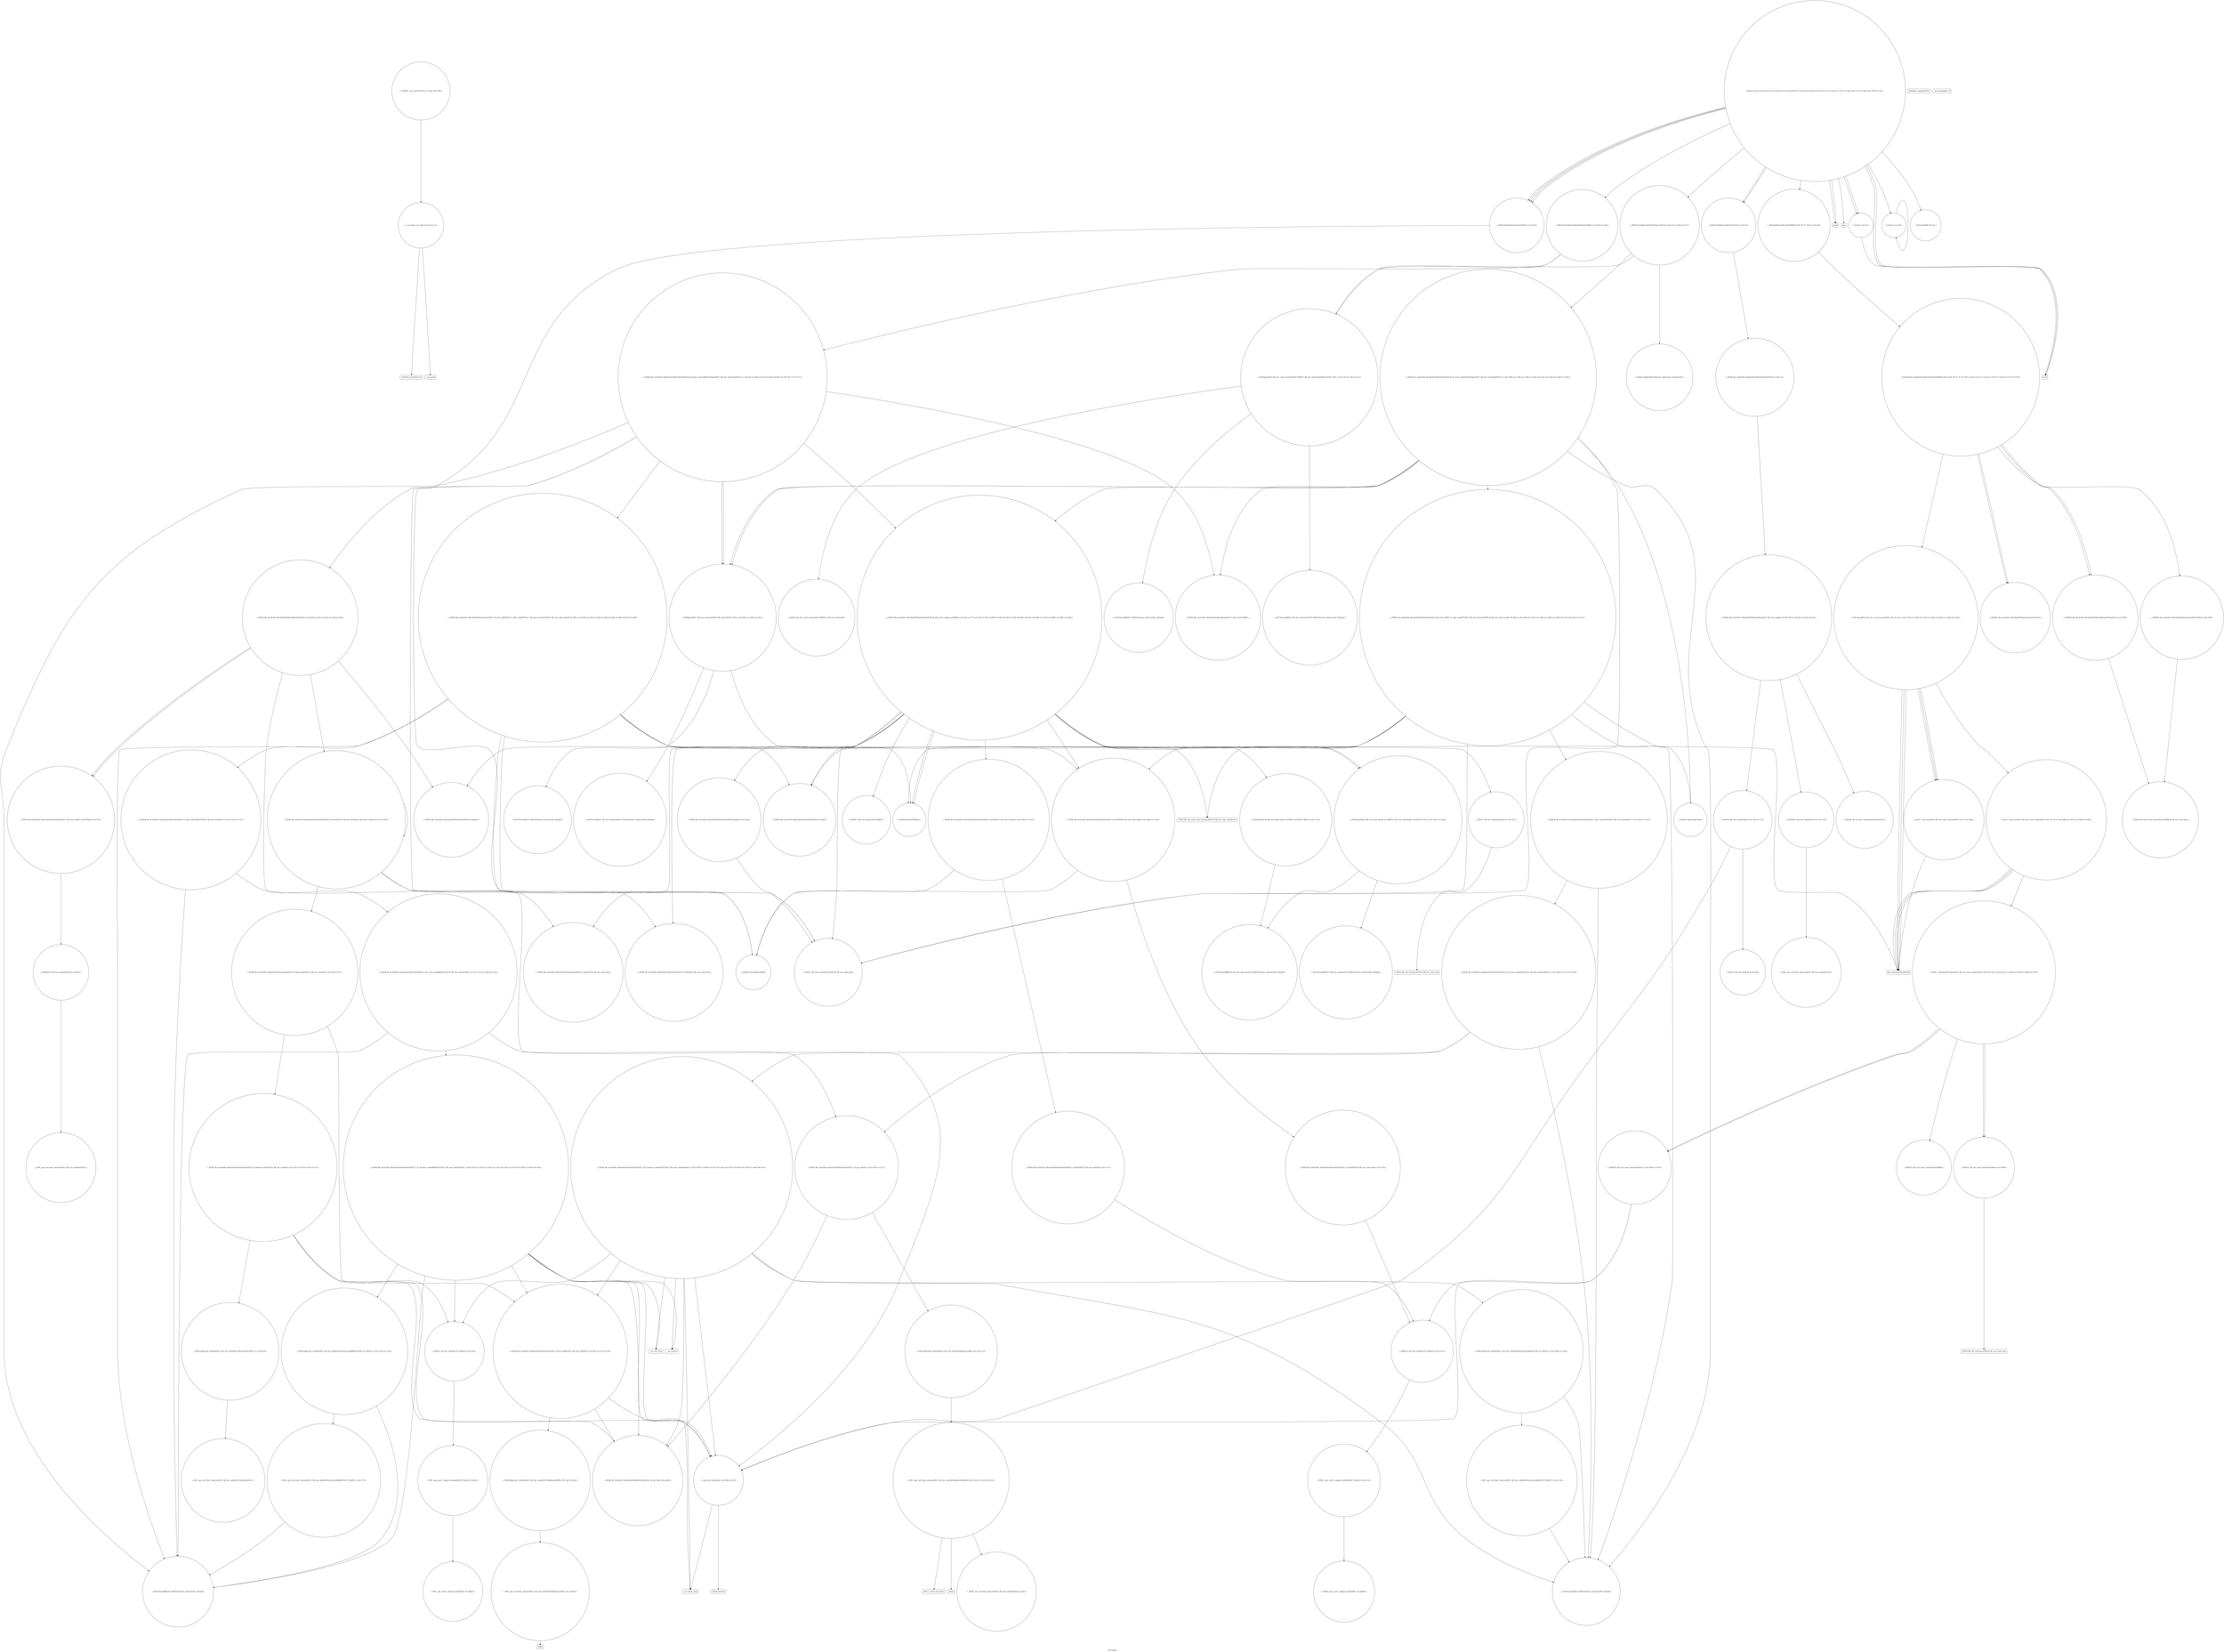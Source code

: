 digraph "Call Graph" {
	label="Call Graph";

	Node0x55bf34836950 [shape=record,shape=circle,label="{__cxx_global_var_init|{<s0>1|<s1>2}}"];
	Node0x55bf34836950:s0 -> Node0x55bf348369d0[color=black];
	Node0x55bf34836950:s1 -> Node0x55bf34a94ea0[color=black];
	Node0x55bf34a98a40 [shape=record,shape=circle,label="{_ZSt7forwardIRSt17_Rb_tree_iteratorIxEEOT_RNSt16remove_referenceIS3_E4typeE}"];
	Node0x55bf34a950a0 [shape=record,shape=circle,label="{_ZNSt3setIxSt4lessIxESaIxEEC2Ev|{<s0>22}}"];
	Node0x55bf34a950a0:s0 -> Node0x55bf34a955a0[color=black];
	Node0x55bf34a965a0 [shape=record,shape=circle,label="{_ZSt7forwardIxEOT_RNSt16remove_referenceIS0_E4typeE}"];
	Node0x55bf34a95420 [shape=record,shape=circle,label="{_ZNSt3setIxSt4lessIxESaIxEED2Ev|{<s0>30}}"];
	Node0x55bf34a95420:s0 -> Node0x55bf34a95aa0[color=black];
	Node0x55bf34a96920 [shape=record,shape=circle,label="{_ZNKSt8_Rb_treeIxxSt9_IdentityIxESt4lessIxESaIxEE4sizeEv}"];
	Node0x55bf34a957a0 [shape=record,shape=circle,label="{_ZNSt15_Rb_tree_headerC2Ev|{<s0>36|<s1>37}}"];
	Node0x55bf34a957a0:s0 -> Node0x55bf34a958a0[color=black];
	Node0x55bf34a957a0:s1 -> Node0x55bf34a95920[color=black];
	Node0x55bf34a96ca0 [shape=record,shape=circle,label="{_ZNKSt23_Rb_tree_const_iteratorIxEneERKS0_}"];
	Node0x55bf34a95b20 [shape=record,shape=circle,label="{_ZNSt8_Rb_treeIxxSt9_IdentityIxESt4lessIxESaIxEE8_M_eraseEPSt13_Rb_tree_nodeIxE|{<s0>45|<s1>46|<s2>47|<s3>48}}"];
	Node0x55bf34a95b20:s0 -> Node0x55bf34a95ca0[color=black];
	Node0x55bf34a95b20:s1 -> Node0x55bf34a95b20[color=black];
	Node0x55bf34a95b20:s2 -> Node0x55bf34a95d20[color=black];
	Node0x55bf34a95b20:s3 -> Node0x55bf34a95da0[color=black];
	Node0x55bf34a95ea0 [shape=record,shape=circle,label="{_ZNSt8_Rb_treeIxxSt9_IdentityIxESt4lessIxESaIxEE11_M_put_nodeEPSt13_Rb_tree_nodeIxE|{<s0>56|<s1>57|<s2>58}}"];
	Node0x55bf34a95ea0:s0 -> Node0x55bf34a95fa0[color=black];
	Node0x55bf34a95ea0:s1 -> Node0x55bf34a96220[color=black];
	Node0x55bf34a95ea0:s2 -> Node0x55bf34a95920[color=black];
	Node0x55bf34a96220 [shape=record,shape=circle,label="{_ZNSt16allocator_traitsISaISt13_Rb_tree_nodeIxEEE10deallocateERS2_PS1_m|{<s0>62}}"];
	Node0x55bf34a96220:s0 -> Node0x55bf34a962a0[color=black];
	Node0x55bf34a975c0 [shape=record,shape=circle,label="{_ZNSt8_Rb_treeIxxSt9_IdentityIxESt4lessIxESaIxEE24_M_get_insert_unique_posERKx|{<s0>76|<s1>77|<s2>78|<s3>79|<s4>80|<s5>81|<s6>82|<s7>83|<s8>84|<s9>85|<s10>86|<s11>87|<s12>88|<s13>89|<s14>90}}"];
	Node0x55bf34a975c0:s0 -> Node0x55bf34a95ba0[color=black];
	Node0x55bf34a975c0:s1 -> Node0x55bf34a97940[color=black];
	Node0x55bf34a975c0:s2 -> Node0x55bf34a97a40[color=black];
	Node0x55bf34a975c0:s3 -> Node0x55bf34a979c0[color=black];
	Node0x55bf34a975c0:s4 -> Node0x55bf34a95d20[color=black];
	Node0x55bf34a975c0:s5 -> Node0x55bf34a95ca0[color=black];
	Node0x55bf34a975c0:s6 -> Node0x55bf34a978c0[color=black];
	Node0x55bf34a975c0:s7 -> Node0x55bf34a97b40[color=black];
	Node0x55bf34a975c0:s8 -> Node0x55bf34a97ac0[color=black];
	Node0x55bf34a975c0:s9 -> Node0x55bf34a97bc0[color=black];
	Node0x55bf34a975c0:s10 -> Node0x55bf34a97c40[color=black];
	Node0x55bf34a975c0:s11 -> Node0x55bf34a97cc0[color=black];
	Node0x55bf34a975c0:s12 -> Node0x55bf34a979c0[color=black];
	Node0x55bf34a975c0:s13 -> Node0x55bf34a97bc0[color=black];
	Node0x55bf34a975c0:s14 -> Node0x55bf34a97d40[color=black];
	Node0x55bf34a97940 [shape=record,shape=circle,label="{_ZNSt8_Rb_treeIxxSt9_IdentityIxESt4lessIxESaIxEE6_M_endEv}"];
	Node0x55bf34a97cc0 [shape=record,shape=circle,label="{_ZNSt8_Rb_treeIxxSt9_IdentityIxESt4lessIxESaIxEE6_S_keyEPKSt18_Rb_tree_node_base|{<s0>108|<s1>109}}"];
	Node0x55bf34a97cc0:s0 -> Node0x55bf34a98140[color=black];
	Node0x55bf34a97cc0:s1 -> Node0x55bf34a97640[color=black];
	Node0x55bf34a98040 [shape=record,shape=circle,label="{_ZSt7forwardIRPSt18_Rb_tree_node_baseEOT_RNSt16remove_referenceIS3_E4typeE}"];
	Node0x55bf34a983c0 [shape=record,shape=circle,label="{_ZNSt8_Rb_treeIxxSt9_IdentityIxESt4lessIxESaIxEE17_M_construct_nodeIJRKxEEEvPSt13_Rb_tree_nodeIxEDpOT_|{<s0>122|<s1>123|<s2>124|<s3>125|<s4>126|<s5>127|<s6>128|<s7>129|<s8>130}}"];
	Node0x55bf34a983c0:s0 -> Node0x55bf34a95fa0[color=black];
	Node0x55bf34a983c0:s1 -> Node0x55bf34a96020[color=black];
	Node0x55bf34a983c0:s2 -> Node0x55bf34a977c0[color=black];
	Node0x55bf34a983c0:s3 -> Node0x55bf34a986c0[color=black];
	Node0x55bf34a983c0:s4 -> Node0x55bf34a959a0[color=black];
	Node0x55bf34a983c0:s5 -> Node0x55bf34a95ea0[color=black];
	Node0x55bf34a983c0:s6 -> Node0x55bf34a98740[color=black];
	Node0x55bf34a983c0:s7 -> Node0x55bf34a987c0[color=black];
	Node0x55bf34a983c0:s8 -> Node0x55bf34a95920[color=black];
	Node0x55bf34a98740 [shape=record,shape=Mrecord,label="{__cxa_rethrow}"];
	Node0x55bf348369d0 [shape=record,shape=Mrecord,label="{_ZNSt8ios_base4InitC1Ev}"];
	Node0x55bf34a98ac0 [shape=record,shape=circle,label="{_ZNSt23_Rb_tree_const_iteratorIxEC2ERKSt17_Rb_tree_iteratorIxE}"];
	Node0x55bf34a95120 [shape=record,shape=circle,label="{_ZNSt3setIxSt4lessIxESaIxEE6insertERKx|{<s0>23|<s1>24}}"];
	Node0x55bf34a95120:s0 -> Node0x55bf34a964a0[color=black];
	Node0x55bf34a95120:s1 -> Node0x55bf34a97540[color=black];
	Node0x55bf34a96620 [shape=record,shape=circle,label="{_ZNKSt8_Rb_treeIxxSt9_IdentityIxESt4lessIxESaIxEE11_Alloc_nodeclIxEEPSt13_Rb_tree_nodeIxEOT_|{<s0>154|<s1>155}}"];
	Node0x55bf34a96620:s0 -> Node0x55bf34a965a0[color=black];
	Node0x55bf34a96620:s1 -> Node0x55bf34a966a0[color=black];
	Node0x55bf34a954a0 [shape=record,shape=Mrecord,label="{printf}"];
	Node0x55bf34a969a0 [shape=record,shape=circle,label="{_ZSt5equalISt23_Rb_tree_const_iteratorIxES1_EbT_S2_T0_|{<s0>177|<s1>178|<s2>179|<s3>180|<s4>181|<s5>182|<s6>183}}"];
	Node0x55bf34a969a0:s0 -> Node0x55bf34a98940[color=black];
	Node0x55bf34a969a0:s1 -> Node0x55bf34a96ba0[color=black];
	Node0x55bf34a969a0:s2 -> Node0x55bf34a98940[color=black];
	Node0x55bf34a969a0:s3 -> Node0x55bf34a96ba0[color=black];
	Node0x55bf34a969a0:s4 -> Node0x55bf34a98940[color=black];
	Node0x55bf34a969a0:s5 -> Node0x55bf34a96ba0[color=black];
	Node0x55bf34a969a0:s6 -> Node0x55bf34a96b20[color=black];
	Node0x55bf34a95820 [shape=record,shape=circle,label="{_ZN9__gnu_cxx13new_allocatorISt13_Rb_tree_nodeIxEEC2Ev}"];
	Node0x55bf34a96d20 [shape=record,shape=circle,label="{_ZNKSt23_Rb_tree_const_iteratorIxEdeEv|{<s0>196|<s1>197}}"];
	Node0x55bf34a96d20:s0 -> Node0x55bf34a97e40[color=black];
	Node0x55bf34a96d20:s1 -> Node0x55bf34a95920[color=black];
	Node0x55bf34a95ba0 [shape=record,shape=circle,label="{_ZNSt8_Rb_treeIxxSt9_IdentityIxESt4lessIxESaIxEE8_M_beginEv}"];
	Node0x55bf34a95f20 [shape=record,shape=circle,label="{_ZNSt16allocator_traitsISaISt13_Rb_tree_nodeIxEEE7destroyIxEEvRS2_PT_|{<s0>59}}"];
	Node0x55bf34a95f20:s0 -> Node0x55bf34a960a0[color=black];
	Node0x55bf34a962a0 [shape=record,shape=circle,label="{_ZN9__gnu_cxx13new_allocatorISt13_Rb_tree_nodeIxEE10deallocateEPS2_m|{<s0>63}}"];
	Node0x55bf34a962a0:s0 -> Node0x55bf34a96320[color=black];
	Node0x55bf34a97640 [shape=record,shape=circle,label="{_ZNKSt9_IdentityIxEclERKx}"];
	Node0x55bf34a979c0 [shape=record,shape=circle,label="{_ZNKSt4lessIxEclERKxS2_}"];
	Node0x55bf34a97d40 [shape=record,shape=circle,label="{_ZNSt4pairIPSt18_Rb_tree_node_baseS1_EC2IRS1_Lb1EEEOT_RKS1_|{<s0>110}}"];
	Node0x55bf34a97d40:s0 -> Node0x55bf34a98040[color=black];
	Node0x55bf34a980c0 [shape=record,shape=Mrecord,label="{_ZSt18_Rb_tree_decrementPSt18_Rb_tree_node_base}"];
	Node0x55bf34a98440 [shape=record,shape=circle,label="{_ZNSt16allocator_traitsISaISt13_Rb_tree_nodeIxEEE8allocateERS2_m|{<s0>131}}"];
	Node0x55bf34a98440:s0 -> Node0x55bf34a984c0[color=black];
	Node0x55bf34a987c0 [shape=record,shape=Mrecord,label="{__cxa_end_catch}"];
	Node0x55bf34a94e20 [shape=record,shape=Mrecord,label="{_ZNSt8ios_base4InitD1Ev}"];
	Node0x55bf34a98b40 [shape=record,shape=circle,label="{_ZSt7forwardIRbEOT_RNSt16remove_referenceIS1_E4typeE}"];
	Node0x55bf34a951a0 [shape=record,shape=Mrecord,label="{__gxx_personality_v0}"];
	Node0x55bf34a966a0 [shape=record,shape=circle,label="{_ZNSt8_Rb_treeIxxSt9_IdentityIxESt4lessIxESaIxEE14_M_create_nodeIJxEEEPSt13_Rb_tree_nodeIxEDpOT_|{<s0>156|<s1>157|<s2>158}}"];
	Node0x55bf34a966a0:s0 -> Node0x55bf34a98340[color=black];
	Node0x55bf34a966a0:s1 -> Node0x55bf34a965a0[color=black];
	Node0x55bf34a966a0:s2 -> Node0x55bf34a96720[color=black];
	Node0x55bf34a95520 [shape=record,shape=Mrecord,label="{puts}"];
	Node0x55bf34a96a20 [shape=record,shape=circle,label="{_ZNKSt8_Rb_treeIxxSt9_IdentityIxESt4lessIxESaIxEE5beginEv|{<s0>184}}"];
	Node0x55bf34a96a20:s0 -> Node0x55bf34a96ea0[color=black];
	Node0x55bf34a958a0 [shape=record,shape=circle,label="{_ZNSt15_Rb_tree_header8_M_resetEv}"];
	Node0x55bf34a96da0 [shape=record,shape=circle,label="{_ZNSt23_Rb_tree_const_iteratorIxEppEv|{<s0>198}}"];
	Node0x55bf34a96da0:s0 -> Node0x55bf34a96e20[color=black];
	Node0x55bf34a95c20 [shape=record,shape=circle,label="{_ZNSt8_Rb_treeIxxSt9_IdentityIxESt4lessIxESaIxEE13_Rb_tree_implIS3_Lb1EED2Ev|{<s0>49}}"];
	Node0x55bf34a95c20:s0 -> Node0x55bf34a963a0[color=black];
	Node0x55bf34a95fa0 [shape=record,shape=circle,label="{_ZNSt8_Rb_treeIxxSt9_IdentityIxESt4lessIxESaIxEE21_M_get_Node_allocatorEv}"];
	Node0x55bf34a96320 [shape=record,shape=Mrecord,label="{_ZdlPv}"];
	Node0x55bf34a976c0 [shape=record,shape=circle,label="{_ZNSt8_Rb_treeIxxSt9_IdentityIxESt4lessIxESaIxEE11_Alloc_nodeC2ERS5_}"];
	Node0x55bf34a97a40 [shape=record,shape=circle,label="{_ZNSt8_Rb_treeIxxSt9_IdentityIxESt4lessIxESaIxEE6_S_keyEPKSt13_Rb_tree_nodeIxE|{<s0>102|<s1>103}}"];
	Node0x55bf34a97a40:s0 -> Node0x55bf34a97dc0[color=black];
	Node0x55bf34a97a40:s1 -> Node0x55bf34a97640[color=black];
	Node0x55bf34a97dc0 [shape=record,shape=circle,label="{_ZNSt8_Rb_treeIxxSt9_IdentityIxESt4lessIxESaIxEE8_S_valueEPKSt13_Rb_tree_nodeIxE|{<s0>111}}"];
	Node0x55bf34a97dc0:s0 -> Node0x55bf34a97e40[color=black];
	Node0x55bf34a98140 [shape=record,shape=circle,label="{_ZNSt8_Rb_treeIxxSt9_IdentityIxESt4lessIxESaIxEE8_S_valueEPKSt18_Rb_tree_node_base|{<s0>114}}"];
	Node0x55bf34a98140:s0 -> Node0x55bf34a97e40[color=black];
	Node0x55bf34a984c0 [shape=record,shape=circle,label="{_ZN9__gnu_cxx13new_allocatorISt13_Rb_tree_nodeIxEE8allocateEmPKv|{<s0>132|<s1>133|<s2>134}}"];
	Node0x55bf34a984c0:s0 -> Node0x55bf34a98540[color=black];
	Node0x55bf34a984c0:s1 -> Node0x55bf34a985c0[color=black];
	Node0x55bf34a984c0:s2 -> Node0x55bf34a98640[color=black];
	Node0x55bf34a98840 [shape=record,shape=circle,label="{_ZN9__gnu_cxx13new_allocatorISt13_Rb_tree_nodeIxEE9constructIxJRKxEEEvPT_DpOT0_|{<s0>137}}"];
	Node0x55bf34a98840:s0 -> Node0x55bf34a977c0[color=black];
	Node0x55bf34a94ea0 [shape=record,shape=Mrecord,label="{__cxa_atexit}"];
	Node0x55bf34a98bc0 [shape=record,shape=circle,label="{_ZNSt8_Rb_treeIxxSt9_IdentityIxESt4lessIxESaIxEE16_M_insert_uniqueIxEESt4pairISt17_Rb_tree_iteratorIxEbEOT_|{<s0>138|<s1>139|<s2>140|<s3>141|<s4>142|<s5>143|<s6>144|<s7>145}}"];
	Node0x55bf34a98bc0:s0 -> Node0x55bf34a98cc0[color=black];
	Node0x55bf34a98bc0:s1 -> Node0x55bf34a975c0[color=black];
	Node0x55bf34a98bc0:s2 -> Node0x55bf34a976c0[color=black];
	Node0x55bf34a98bc0:s3 -> Node0x55bf34a965a0[color=black];
	Node0x55bf34a98bc0:s4 -> Node0x55bf34a96520[color=black];
	Node0x55bf34a98bc0:s5 -> Node0x55bf34a97840[color=black];
	Node0x55bf34a98bc0:s6 -> Node0x55bf34a978c0[color=black];
	Node0x55bf34a98bc0:s7 -> Node0x55bf34a97840[color=black];
	Node0x55bf34a95220 [shape=record,shape=circle,label="{_ZNSt3setIxSt4lessIxESaIxEE6insertEOx|{<s0>25|<s1>26|<s2>27}}"];
	Node0x55bf34a95220:s0 -> Node0x55bf34a98c40[color=black];
	Node0x55bf34a95220:s1 -> Node0x55bf34a98bc0[color=black];
	Node0x55bf34a95220:s2 -> Node0x55bf34a97540[color=black];
	Node0x55bf34a96720 [shape=record,shape=circle,label="{_ZNSt8_Rb_treeIxxSt9_IdentityIxESt4lessIxESaIxEE17_M_construct_nodeIJxEEEvPSt13_Rb_tree_nodeIxEDpOT_|{<s0>159|<s1>160|<s2>161|<s3>162|<s4>163|<s5>164|<s6>165|<s7>166|<s8>167}}"];
	Node0x55bf34a96720:s0 -> Node0x55bf34a95fa0[color=black];
	Node0x55bf34a96720:s1 -> Node0x55bf34a96020[color=black];
	Node0x55bf34a96720:s2 -> Node0x55bf34a965a0[color=black];
	Node0x55bf34a96720:s3 -> Node0x55bf34a967a0[color=black];
	Node0x55bf34a96720:s4 -> Node0x55bf34a959a0[color=black];
	Node0x55bf34a96720:s5 -> Node0x55bf34a95ea0[color=black];
	Node0x55bf34a96720:s6 -> Node0x55bf34a98740[color=black];
	Node0x55bf34a96720:s7 -> Node0x55bf34a987c0[color=black];
	Node0x55bf34a96720:s8 -> Node0x55bf34a95920[color=black];
	Node0x55bf34a955a0 [shape=record,shape=circle,label="{_ZNSt8_Rb_treeIxxSt9_IdentityIxESt4lessIxESaIxEEC2Ev|{<s0>31}}"];
	Node0x55bf34a955a0:s0 -> Node0x55bf34a95620[color=black];
	Node0x55bf34a96aa0 [shape=record,shape=circle,label="{_ZNKSt8_Rb_treeIxxSt9_IdentityIxESt4lessIxESaIxEE3endEv|{<s0>185}}"];
	Node0x55bf34a96aa0:s0 -> Node0x55bf34a96ea0[color=black];
	Node0x55bf34a95920 [shape=record,shape=circle,label="{__clang_call_terminate|{<s0>38|<s1>39}}"];
	Node0x55bf34a95920:s0 -> Node0x55bf34a959a0[color=black];
	Node0x55bf34a95920:s1 -> Node0x55bf34a95a20[color=black];
	Node0x55bf34a96e20 [shape=record,shape=Mrecord,label="{_ZSt18_Rb_tree_incrementPKSt18_Rb_tree_node_base}"];
	Node0x55bf34a95ca0 [shape=record,shape=circle,label="{_ZNSt8_Rb_treeIxxSt9_IdentityIxESt4lessIxESaIxEE8_S_rightEPSt18_Rb_tree_node_base}"];
	Node0x55bf34a96020 [shape=record,shape=circle,label="{_ZNSt13_Rb_tree_nodeIxE9_M_valptrEv|{<s0>60}}"];
	Node0x55bf34a96020:s0 -> Node0x55bf34a96120[color=black];
	Node0x55bf34a963a0 [shape=record,shape=circle,label="{_ZNSaISt13_Rb_tree_nodeIxEED2Ev|{<s0>64}}"];
	Node0x55bf34a963a0:s0 -> Node0x55bf34a96420[color=black];
	Node0x55bf34a97740 [shape=record,shape=circle,label="{_ZNSt8_Rb_treeIxxSt9_IdentityIxESt4lessIxESaIxEE10_M_insert_IRKxNS5_11_Alloc_nodeEEESt17_Rb_tree_iteratorIxEPSt18_Rb_tree_node_baseSD_OT_RT0_|{<s0>91|<s1>92|<s2>93|<s3>94|<s4>95|<s5>96|<s6>97|<s7>98}}"];
	Node0x55bf34a97740:s0 -> Node0x55bf34a97940[color=black];
	Node0x55bf34a97740:s1 -> Node0x55bf34a97640[color=black];
	Node0x55bf34a97740:s2 -> Node0x55bf34a97cc0[color=black];
	Node0x55bf34a97740:s3 -> Node0x55bf34a979c0[color=black];
	Node0x55bf34a97740:s4 -> Node0x55bf34a977c0[color=black];
	Node0x55bf34a97740:s5 -> Node0x55bf34a981c0[color=black];
	Node0x55bf34a97740:s6 -> Node0x55bf34a98240[color=black];
	Node0x55bf34a97740:s7 -> Node0x55bf34a978c0[color=black];
	Node0x55bf34a97ac0 [shape=record,shape=circle,label="{_ZNKSt17_Rb_tree_iteratorIxEeqERKS0_}"];
	Node0x55bf34a97e40 [shape=record,shape=circle,label="{_ZNKSt13_Rb_tree_nodeIxE9_M_valptrEv|{<s0>112}}"];
	Node0x55bf34a97e40:s0 -> Node0x55bf34a97ec0[color=black];
	Node0x55bf34a981c0 [shape=record,shape=circle,label="{_ZNKSt8_Rb_treeIxxSt9_IdentityIxESt4lessIxESaIxEE11_Alloc_nodeclIRKxEEPSt13_Rb_tree_nodeIxEOT_|{<s0>115|<s1>116}}"];
	Node0x55bf34a981c0:s0 -> Node0x55bf34a977c0[color=black];
	Node0x55bf34a981c0:s1 -> Node0x55bf34a982c0[color=black];
	Node0x55bf34a98540 [shape=record,shape=circle,label="{_ZNK9__gnu_cxx13new_allocatorISt13_Rb_tree_nodeIxEE8max_sizeEv}"];
	Node0x55bf34a988c0 [shape=record,shape=circle,label="{_ZSt7forwardISt17_Rb_tree_iteratorIxEEOT_RNSt16remove_referenceIS2_E4typeE}"];
	Node0x55bf34a94f20 [shape=record,shape=circle,label="{main|{<s0>3|<s1>4|<s2>5|<s3>6|<s4>7|<s5>8|<s6>9|<s7>10|<s8>11|<s9>12|<s10>13|<s11>14|<s12>15|<s13>16|<s14>17|<s15>18|<s16>19|<s17>20}}"];
	Node0x55bf34a94f20:s0 -> Node0x55bf34a94fa0[color=black];
	Node0x55bf34a94f20:s1 -> Node0x55bf34a94fa0[color=black];
	Node0x55bf34a94f20:s2 -> Node0x55bf34a95020[color=black];
	Node0x55bf34a94f20:s3 -> Node0x55bf34a95020[color=black];
	Node0x55bf34a94f20:s4 -> Node0x55bf34a950a0[color=black];
	Node0x55bf34a94f20:s5 -> Node0x55bf34a950a0[color=black];
	Node0x55bf34a94f20:s6 -> Node0x55bf34a95120[color=black];
	Node0x55bf34a94f20:s7 -> Node0x55bf34a95220[color=black];
	Node0x55bf34a94f20:s8 -> Node0x55bf34a95420[color=black];
	Node0x55bf34a94f20:s9 -> Node0x55bf34a95420[color=black];
	Node0x55bf34a94f20:s10 -> Node0x55bf34a952a0[color=black];
	Node0x55bf34a94f20:s11 -> Node0x55bf34a953a0[color=black];
	Node0x55bf34a94f20:s12 -> Node0x55bf34a95320[color=black];
	Node0x55bf34a94f20:s13 -> Node0x55bf34a95420[color=black];
	Node0x55bf34a94f20:s14 -> Node0x55bf34a95420[color=black];
	Node0x55bf34a94f20:s15 -> Node0x55bf34a954a0[color=black];
	Node0x55bf34a94f20:s16 -> Node0x55bf34a95520[color=black];
	Node0x55bf34a94f20:s17 -> Node0x55bf34a954a0[color=black];
	Node0x55bf34a98c40 [shape=record,shape=circle,label="{_ZSt4moveIRxEONSt16remove_referenceIT_E4typeEOS2_}"];
	Node0x55bf34a952a0 [shape=record,shape=circle,label="{_ZSteqIxSt4lessIxESaIxEEbRKSt3setIT_T0_T1_ES9_|{<s0>28}}"];
	Node0x55bf34a952a0:s0 -> Node0x55bf34a968a0[color=black];
	Node0x55bf34a967a0 [shape=record,shape=circle,label="{_ZNSt16allocator_traitsISaISt13_Rb_tree_nodeIxEEE9constructIxJxEEEvRS2_PT_DpOT0_|{<s0>168|<s1>169}}"];
	Node0x55bf34a967a0:s0 -> Node0x55bf34a965a0[color=black];
	Node0x55bf34a967a0:s1 -> Node0x55bf34a96820[color=black];
	Node0x55bf34a95620 [shape=record,shape=circle,label="{_ZNSt8_Rb_treeIxxSt9_IdentityIxESt4lessIxESaIxEE13_Rb_tree_implIS3_Lb1EEC2Ev|{<s0>32|<s1>33|<s2>34}}"];
	Node0x55bf34a95620:s0 -> Node0x55bf34a956a0[color=black];
	Node0x55bf34a95620:s1 -> Node0x55bf34a95720[color=black];
	Node0x55bf34a95620:s2 -> Node0x55bf34a957a0[color=black];
	Node0x55bf34a96b20 [shape=record,shape=circle,label="{_ZSt11__equal_auxISt23_Rb_tree_const_iteratorIxES1_EbT_S2_T0_|{<s0>186|<s1>187|<s2>188|<s3>189}}"];
	Node0x55bf34a96b20:s0 -> Node0x55bf34a98940[color=black];
	Node0x55bf34a96b20:s1 -> Node0x55bf34a98940[color=black];
	Node0x55bf34a96b20:s2 -> Node0x55bf34a98940[color=black];
	Node0x55bf34a96b20:s3 -> Node0x55bf34a96c20[color=black];
	Node0x55bf34a959a0 [shape=record,shape=Mrecord,label="{__cxa_begin_catch}"];
	Node0x55bf34a96ea0 [shape=record,shape=circle,label="{_ZNSt23_Rb_tree_const_iteratorIxEC2EPKSt18_Rb_tree_node_base}"];
	Node0x55bf34a95d20 [shape=record,shape=circle,label="{_ZNSt8_Rb_treeIxxSt9_IdentityIxESt4lessIxESaIxEE7_S_leftEPSt18_Rb_tree_node_base}"];
	Node0x55bf34a960a0 [shape=record,shape=circle,label="{_ZN9__gnu_cxx13new_allocatorISt13_Rb_tree_nodeIxEE7destroyIxEEvPT_}"];
	Node0x55bf34a96420 [shape=record,shape=circle,label="{_ZN9__gnu_cxx13new_allocatorISt13_Rb_tree_nodeIxEED2Ev}"];
	Node0x55bf34a977c0 [shape=record,shape=circle,label="{_ZSt7forwardIRKxEOT_RNSt16remove_referenceIS2_E4typeE}"];
	Node0x55bf34a97b40 [shape=record,shape=circle,label="{_ZNSt8_Rb_treeIxxSt9_IdentityIxESt4lessIxESaIxEE5beginEv|{<s0>104}}"];
	Node0x55bf34a97b40:s0 -> Node0x55bf34a978c0[color=black];
	Node0x55bf34a97ec0 [shape=record,shape=circle,label="{_ZNK9__gnu_cxx16__aligned_membufIxE6_M_ptrEv|{<s0>113}}"];
	Node0x55bf34a97ec0:s0 -> Node0x55bf34a97f40[color=black];
	Node0x55bf34a98240 [shape=record,shape=Mrecord,label="{_ZSt29_Rb_tree_insert_and_rebalancebPSt18_Rb_tree_node_baseS0_RS_}"];
	Node0x55bf34a985c0 [shape=record,shape=Mrecord,label="{_ZSt17__throw_bad_allocv}"];
	Node0x55bf34a98940 [shape=record,shape=Mrecord,label="{llvm.memcpy.p0i8.p0i8.i64}"];
	Node0x55bf34a94fa0 [shape=record,shape=Mrecord,label="{scanf}"];
	Node0x55bf34a98cc0 [shape=record,shape=circle,label="{_ZNKSt9_IdentityIxEclERx}"];
	Node0x55bf34a95320 [shape=record,shape=circle,label="{_ZSt3minIiERKT_S2_S2_}"];
	Node0x55bf34a96820 [shape=record,shape=circle,label="{_ZN9__gnu_cxx13new_allocatorISt13_Rb_tree_nodeIxEE9constructIxJxEEEvPT_DpOT0_|{<s0>170}}"];
	Node0x55bf34a96820:s0 -> Node0x55bf34a965a0[color=black];
	Node0x55bf34a956a0 [shape=record,shape=circle,label="{_ZNSaISt13_Rb_tree_nodeIxEEC2Ev|{<s0>35}}"];
	Node0x55bf34a956a0:s0 -> Node0x55bf34a95820[color=black];
	Node0x55bf34a96ba0 [shape=record,shape=circle,label="{_ZSt12__niter_baseISt23_Rb_tree_const_iteratorIxEET_S2_|{<s0>190}}"];
	Node0x55bf34a96ba0:s0 -> Node0x55bf34a98940[color=black];
	Node0x55bf34a95a20 [shape=record,shape=Mrecord,label="{_ZSt9terminatev}"];
	Node0x55bf34a96f20 [shape=record,shape=circle,label="{_GLOBAL__sub_I_peter50216_0_1.cpp|{<s0>199}}"];
	Node0x55bf34a96f20:s0 -> Node0x55bf34836950[color=black];
	Node0x55bf34a95da0 [shape=record,shape=circle,label="{_ZNSt8_Rb_treeIxxSt9_IdentityIxESt4lessIxESaIxEE12_M_drop_nodeEPSt13_Rb_tree_nodeIxE|{<s0>50|<s1>51}}"];
	Node0x55bf34a95da0:s0 -> Node0x55bf34a95e20[color=black];
	Node0x55bf34a95da0:s1 -> Node0x55bf34a95ea0[color=black];
	Node0x55bf34a96120 [shape=record,shape=circle,label="{_ZN9__gnu_cxx16__aligned_membufIxE6_M_ptrEv|{<s0>61}}"];
	Node0x55bf34a96120:s0 -> Node0x55bf34a961a0[color=black];
	Node0x55bf34a964a0 [shape=record,shape=circle,label="{_ZNSt8_Rb_treeIxxSt9_IdentityIxESt4lessIxESaIxEE16_M_insert_uniqueIRKxEESt4pairISt17_Rb_tree_iteratorIxEbEOT_|{<s0>65|<s1>66|<s2>67|<s3>68|<s4>69|<s5>70|<s6>71|<s7>72}}"];
	Node0x55bf34a964a0:s0 -> Node0x55bf34a97640[color=black];
	Node0x55bf34a964a0:s1 -> Node0x55bf34a975c0[color=black];
	Node0x55bf34a964a0:s2 -> Node0x55bf34a976c0[color=black];
	Node0x55bf34a964a0:s3 -> Node0x55bf34a977c0[color=black];
	Node0x55bf34a964a0:s4 -> Node0x55bf34a97740[color=black];
	Node0x55bf34a964a0:s5 -> Node0x55bf34a97840[color=black];
	Node0x55bf34a964a0:s6 -> Node0x55bf34a978c0[color=black];
	Node0x55bf34a964a0:s7 -> Node0x55bf34a97840[color=black];
	Node0x55bf34a97840 [shape=record,shape=circle,label="{_ZNSt4pairISt17_Rb_tree_iteratorIxEbEC2IS1_bLb1EEEOT_OT0_|{<s0>99|<s1>100|<s2>101}}"];
	Node0x55bf34a97840:s0 -> Node0x55bf34a988c0[color=black];
	Node0x55bf34a97840:s1 -> Node0x55bf34a98940[color=black];
	Node0x55bf34a97840:s2 -> Node0x55bf34a989c0[color=black];
	Node0x55bf34a97bc0 [shape=record,shape=circle,label="{_ZNSt4pairIPSt18_Rb_tree_node_baseS1_EC2IRPSt13_Rb_tree_nodeIxERS1_Lb1EEEOT_OT0_|{<s0>105|<s1>106}}"];
	Node0x55bf34a97bc0:s0 -> Node0x55bf34a97fc0[color=black];
	Node0x55bf34a97bc0:s1 -> Node0x55bf34a98040[color=black];
	Node0x55bf34a97f40 [shape=record,shape=circle,label="{_ZNK9__gnu_cxx16__aligned_membufIxE7_M_addrEv}"];
	Node0x55bf34a982c0 [shape=record,shape=circle,label="{_ZNSt8_Rb_treeIxxSt9_IdentityIxESt4lessIxESaIxEE14_M_create_nodeIJRKxEEEPSt13_Rb_tree_nodeIxEDpOT_|{<s0>117|<s1>118|<s2>119}}"];
	Node0x55bf34a982c0:s0 -> Node0x55bf34a98340[color=black];
	Node0x55bf34a982c0:s1 -> Node0x55bf34a977c0[color=black];
	Node0x55bf34a982c0:s2 -> Node0x55bf34a983c0[color=black];
	Node0x55bf34a98640 [shape=record,shape=Mrecord,label="{_Znwm}"];
	Node0x55bf34a989c0 [shape=record,shape=circle,label="{_ZSt7forwardIbEOT_RNSt16remove_referenceIS0_E4typeE}"];
	Node0x55bf34a95020 [shape=record,shape=circle,label="{_Z2rbv|{<s0>21}}"];
	Node0x55bf34a95020:s0 -> Node0x55bf34a94fa0[color=black];
	Node0x55bf34a96520 [shape=record,shape=circle,label="{_ZNSt8_Rb_treeIxxSt9_IdentityIxESt4lessIxESaIxEE10_M_insert_IxNS5_11_Alloc_nodeEEESt17_Rb_tree_iteratorIxEPSt18_Rb_tree_node_baseSB_OT_RT0_|{<s0>146|<s1>147|<s2>148|<s3>149|<s4>150|<s5>151|<s6>152|<s7>153}}"];
	Node0x55bf34a96520:s0 -> Node0x55bf34a97940[color=black];
	Node0x55bf34a96520:s1 -> Node0x55bf34a98cc0[color=black];
	Node0x55bf34a96520:s2 -> Node0x55bf34a97cc0[color=black];
	Node0x55bf34a96520:s3 -> Node0x55bf34a979c0[color=black];
	Node0x55bf34a96520:s4 -> Node0x55bf34a965a0[color=black];
	Node0x55bf34a96520:s5 -> Node0x55bf34a96620[color=black];
	Node0x55bf34a96520:s6 -> Node0x55bf34a98240[color=black];
	Node0x55bf34a96520:s7 -> Node0x55bf34a978c0[color=black];
	Node0x55bf34a953a0 [shape=record,shape=circle,label="{_Z2cdx|{<s0>29}}"];
	Node0x55bf34a953a0:s0 -> Node0x55bf34a953a0[color=black];
	Node0x55bf34a968a0 [shape=record,shape=circle,label="{_ZSteqIxxSt9_IdentityIxESt4lessIxESaIxEEbRKSt8_Rb_treeIT_T0_T1_T2_T3_ESD_|{<s0>171|<s1>172|<s2>173|<s3>174|<s4>175|<s5>176}}"];
	Node0x55bf34a968a0:s0 -> Node0x55bf34a96920[color=black];
	Node0x55bf34a968a0:s1 -> Node0x55bf34a96920[color=black];
	Node0x55bf34a968a0:s2 -> Node0x55bf34a96a20[color=black];
	Node0x55bf34a968a0:s3 -> Node0x55bf34a96aa0[color=black];
	Node0x55bf34a968a0:s4 -> Node0x55bf34a96a20[color=black];
	Node0x55bf34a968a0:s5 -> Node0x55bf34a969a0[color=black];
	Node0x55bf34a95720 [shape=record,shape=circle,label="{_ZNSt20_Rb_tree_key_compareISt4lessIxEEC2Ev}"];
	Node0x55bf34a96c20 [shape=record,shape=circle,label="{_ZNSt7__equalILb0EE5equalISt23_Rb_tree_const_iteratorIxES3_EEbT_S4_T0_|{<s0>191|<s1>192|<s2>193|<s3>194|<s4>195}}"];
	Node0x55bf34a96c20:s0 -> Node0x55bf34a96ca0[color=black];
	Node0x55bf34a96c20:s1 -> Node0x55bf34a96d20[color=black];
	Node0x55bf34a96c20:s2 -> Node0x55bf34a96d20[color=black];
	Node0x55bf34a96c20:s3 -> Node0x55bf34a96da0[color=black];
	Node0x55bf34a96c20:s4 -> Node0x55bf34a96da0[color=black];
	Node0x55bf34a95aa0 [shape=record,shape=circle,label="{_ZNSt8_Rb_treeIxxSt9_IdentityIxESt4lessIxESaIxEED2Ev|{<s0>40|<s1>41|<s2>42|<s3>43|<s4>44}}"];
	Node0x55bf34a95aa0:s0 -> Node0x55bf34a95ba0[color=black];
	Node0x55bf34a95aa0:s1 -> Node0x55bf34a95b20[color=black];
	Node0x55bf34a95aa0:s2 -> Node0x55bf34a95c20[color=black];
	Node0x55bf34a95aa0:s3 -> Node0x55bf34a95c20[color=black];
	Node0x55bf34a95aa0:s4 -> Node0x55bf34a95920[color=black];
	Node0x55bf34a95e20 [shape=record,shape=circle,label="{_ZNSt8_Rb_treeIxxSt9_IdentityIxESt4lessIxESaIxEE15_M_destroy_nodeEPSt13_Rb_tree_nodeIxE|{<s0>52|<s1>53|<s2>54|<s3>55}}"];
	Node0x55bf34a95e20:s0 -> Node0x55bf34a95fa0[color=black];
	Node0x55bf34a95e20:s1 -> Node0x55bf34a96020[color=black];
	Node0x55bf34a95e20:s2 -> Node0x55bf34a95f20[color=black];
	Node0x55bf34a95e20:s3 -> Node0x55bf34a95920[color=black];
	Node0x55bf34a961a0 [shape=record,shape=circle,label="{_ZN9__gnu_cxx16__aligned_membufIxE7_M_addrEv}"];
	Node0x55bf34a97540 [shape=record,shape=circle,label="{_ZNSt4pairISt23_Rb_tree_const_iteratorIxEbEC2IRSt17_Rb_tree_iteratorIxERbLb1EEEOT_OT0_|{<s0>73|<s1>74|<s2>75}}"];
	Node0x55bf34a97540:s0 -> Node0x55bf34a98a40[color=black];
	Node0x55bf34a97540:s1 -> Node0x55bf34a98ac0[color=black];
	Node0x55bf34a97540:s2 -> Node0x55bf34a98b40[color=black];
	Node0x55bf34a978c0 [shape=record,shape=circle,label="{_ZNSt17_Rb_tree_iteratorIxEC2EPSt18_Rb_tree_node_base}"];
	Node0x55bf34a97c40 [shape=record,shape=circle,label="{_ZNSt17_Rb_tree_iteratorIxEmmEv|{<s0>107}}"];
	Node0x55bf34a97c40:s0 -> Node0x55bf34a980c0[color=black];
	Node0x55bf34a97fc0 [shape=record,shape=circle,label="{_ZSt7forwardIRPSt13_Rb_tree_nodeIxEEOT_RNSt16remove_referenceIS4_E4typeE}"];
	Node0x55bf34a98340 [shape=record,shape=circle,label="{_ZNSt8_Rb_treeIxxSt9_IdentityIxESt4lessIxESaIxEE11_M_get_nodeEv|{<s0>120|<s1>121}}"];
	Node0x55bf34a98340:s0 -> Node0x55bf34a95fa0[color=black];
	Node0x55bf34a98340:s1 -> Node0x55bf34a98440[color=black];
	Node0x55bf34a986c0 [shape=record,shape=circle,label="{_ZNSt16allocator_traitsISaISt13_Rb_tree_nodeIxEEE9constructIxJRKxEEEvRS2_PT_DpOT0_|{<s0>135|<s1>136}}"];
	Node0x55bf34a986c0:s0 -> Node0x55bf34a977c0[color=black];
	Node0x55bf34a986c0:s1 -> Node0x55bf34a98840[color=black];
}
